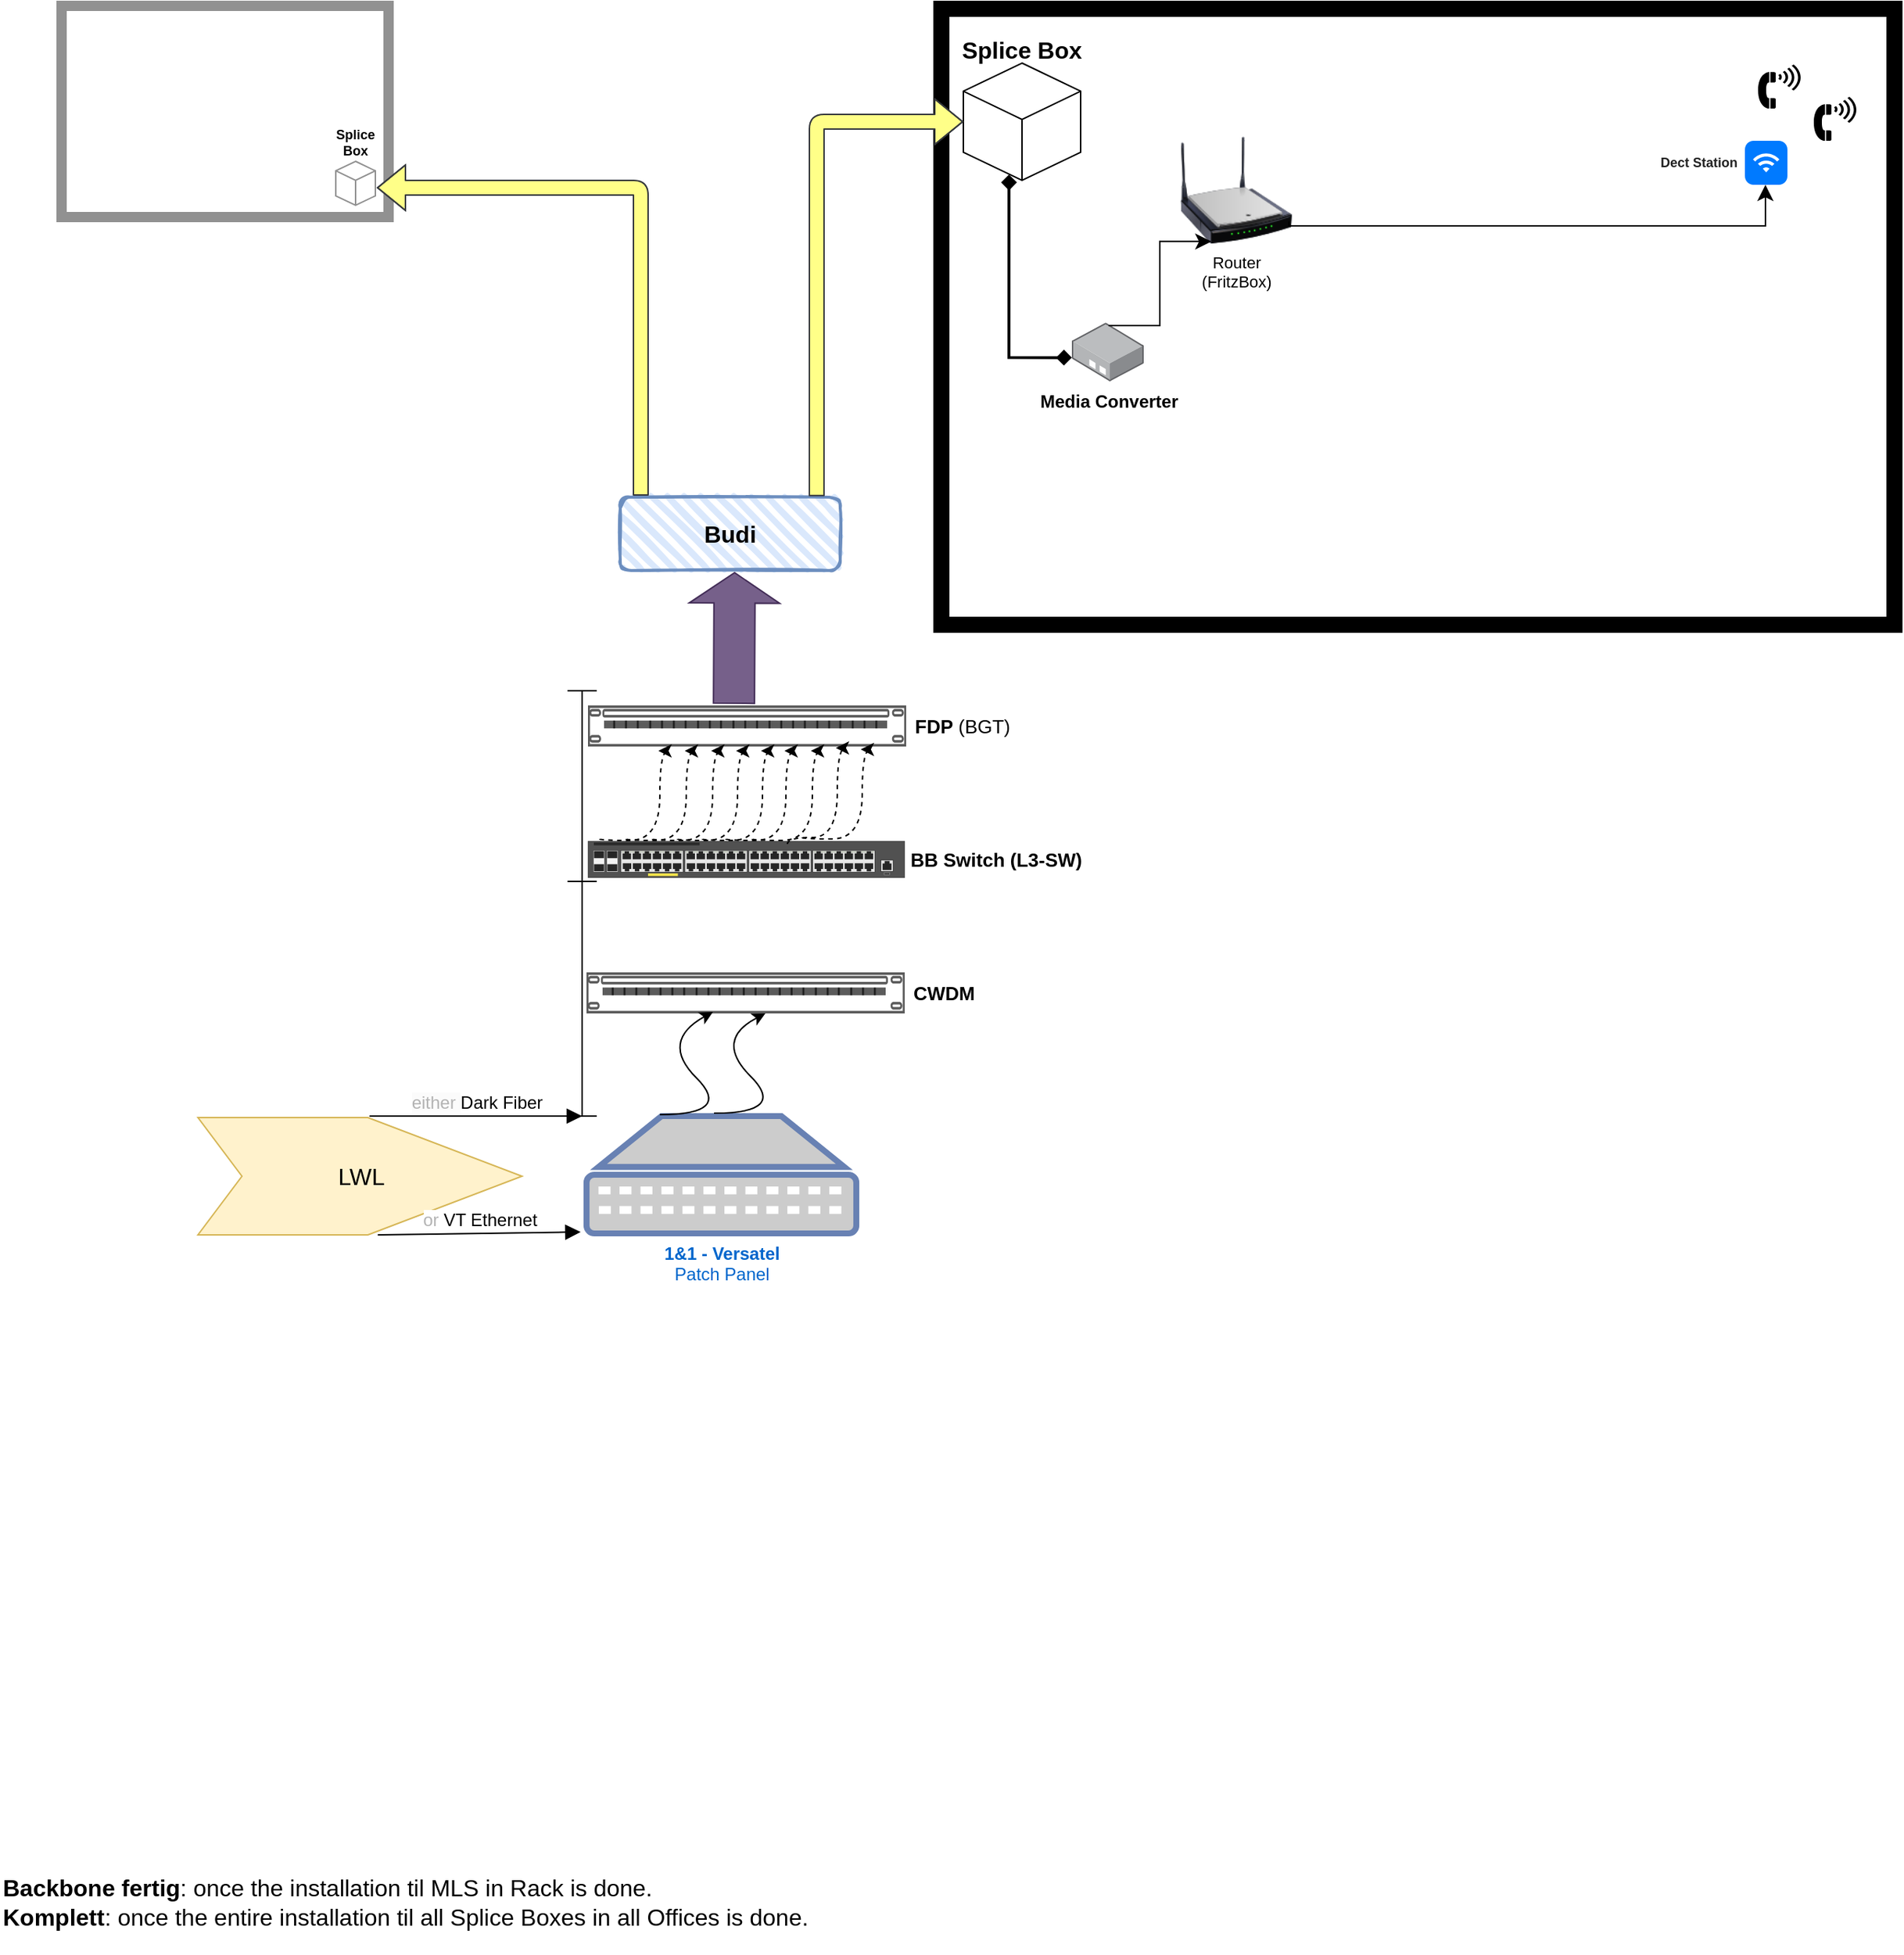 <mxfile version="22.1.3" type="github">
  <diagram id="a45cf8ec-cd66-6f27-3ac3-be6e809c9e4a" name="Page-1">
    <mxGraphModel dx="1982" dy="1895" grid="1" gridSize="10" guides="1" tooltips="1" connect="1" arrows="1" fold="1" page="1" pageScale="1" pageWidth="827" pageHeight="1169" background="none" math="0" shadow="0">
      <root>
        <mxCell id="0" />
        <mxCell id="1" parent="0" />
        <mxCell id="yyix4hzH2c3j0yXBwJ8c-174" value="&lt;b&gt;Media Converter&lt;/b&gt;" style="image;points=[];aspect=fixed;html=1;align=center;shadow=0;dashed=0;image=img/lib/allied_telesis/media_converters/Media_Converter_Standalone.svg;imageBackground=none;fillStyle=auto;imageBorder=none;verticalAlign=top;" parent="1" vertex="1">
          <mxGeometry x="374" y="19" width="49.03" height="40" as="geometry" />
        </mxCell>
        <mxCell id="Vqkp-jwRN8CIVi1Nj_NX-19" value="LWL" style="html=1;shadow=0;dashed=0;align=center;verticalAlign=middle;shape=mxgraph.arrows2.arrow;dy=0;dx=105.08;notch=30;fontSize=16;fillColor=#fff2cc;strokeColor=#d6b656;" parent="1" vertex="1">
          <mxGeometry x="-222" y="561" width="221" height="80" as="geometry" />
        </mxCell>
        <mxCell id="Vqkp-jwRN8CIVi1Nj_NX-25" value="&lt;b&gt;Budi&lt;/b&gt;" style="rounded=1;strokeWidth=2;fillWeight=4;hachureGap=8;hachureAngle=45;fillColor=#dae8fc;sketch=1;fontSize=16;flipH=0;labelBorderColor=none;labelBackgroundColor=none;html=1;whiteSpace=wrap;strokeColor=#6c8ebf;" parent="1" vertex="1">
          <mxGeometry x="66" y="138" width="150" height="50" as="geometry" />
        </mxCell>
        <mxCell id="Vqkp-jwRN8CIVi1Nj_NX-26" value="&lt;div align=&quot;left&quot;&gt;&lt;b&gt;Backbone fertig&lt;/b&gt;: once the installation til MLS in Rack is done.&lt;/div&gt;&lt;div align=&quot;left&quot;&gt;&lt;b&gt;Komplett&lt;/b&gt;: once the entire installation til all Splice Boxes in all Offices is done.&lt;/div&gt;" style="text;strokeColor=none;fillColor=none;html=1;align=left;verticalAlign=middle;whiteSpace=wrap;rounded=0;fontSize=16;" parent="1" vertex="1">
          <mxGeometry x="-357" y="1060" width="627" height="71" as="geometry" />
        </mxCell>
        <mxCell id="Vqkp-jwRN8CIVi1Nj_NX-34" value="" style="shape=crossbar;whiteSpace=wrap;html=1;rounded=1;direction=south;fontSize=16;" parent="1" vertex="1">
          <mxGeometry x="30" y="400" width="20" height="160" as="geometry" />
        </mxCell>
        <mxCell id="Vqkp-jwRN8CIVi1Nj_NX-40" value="&lt;font color=&quot;#b3b3b3&quot;&gt;or &lt;/font&gt;VT Ethernet" style="html=1;verticalAlign=bottom;endArrow=block;curved=0;rounded=0;fontSize=12;startSize=8;endSize=8;exitX=0.555;exitY=1;exitDx=0;exitDy=0;exitPerimeter=0;" parent="1" edge="1" source="Vqkp-jwRN8CIVi1Nj_NX-19">
          <mxGeometry x="0.005" width="80" relative="1" as="geometry">
            <mxPoint x="-91.179" y="639" as="sourcePoint" />
            <mxPoint x="39" y="639" as="targetPoint" />
            <mxPoint as="offset" />
          </mxGeometry>
        </mxCell>
        <mxCell id="Vqkp-jwRN8CIVi1Nj_NX-42" value="" style="shape=crossbar;whiteSpace=wrap;html=1;rounded=1;direction=south;fontSize=16;" parent="1" vertex="1">
          <mxGeometry x="30" y="270" width="20" height="130" as="geometry" />
        </mxCell>
        <mxCell id="Vqkp-jwRN8CIVi1Nj_NX-43" value="&lt;b&gt;FDP&lt;/b&gt; (BGT)" style="strokeColor=#666666;html=1;labelPosition=right;align=left;spacingLeft=15;shadow=0;dashed=0;outlineConnect=0;shape=mxgraph.rack.general.cat5e_rack_mount_patch_panel_24_ports;fontSize=13;verticalAlign=middle;spacing=-9;" parent="1" vertex="1">
          <mxGeometry x="44" y="280" width="217" height="28" as="geometry" />
        </mxCell>
        <mxCell id="Vqkp-jwRN8CIVi1Nj_NX-45" value="&lt;b&gt;BB Switch (L3-SW)&lt;/b&gt;" style="html=1;verticalLabelPosition=middle;verticalAlign=middle;outlineConnect=0;shadow=0;dashed=0;shape=mxgraph.rack.hpe_aruba.switches.jl256a_aruba_2930f_48g_poeplus_4sfpplus_switch;fontSize=13;labelPosition=right;align=left;spacing=4;" parent="1" vertex="1">
          <mxGeometry x="44" y="372.5" width="216" height="25" as="geometry" />
        </mxCell>
        <mxCell id="Vqkp-jwRN8CIVi1Nj_NX-49" value="" style="html=1;labelBackgroundColor=#ffffff;startArrow=none;startFill=0;endArrow=classic;endFill=1;jettySize=auto;orthogonalLoop=1;strokeWidth=1;dashed=1;fontSize=14;rounded=0;edgeStyle=orthogonalEdgeStyle;curved=1;endSize=6;startSize=13;sourcePerimeterSpacing=-1;shadow=0;" parent="1" edge="1">
          <mxGeometry width="60" height="60" relative="1" as="geometry">
            <mxPoint x="52" y="371" as="sourcePoint" />
            <mxPoint x="92" y="311" as="targetPoint" />
            <Array as="points">
              <mxPoint x="93" y="372" />
              <mxPoint x="93" y="311" />
            </Array>
          </mxGeometry>
        </mxCell>
        <mxCell id="Vqkp-jwRN8CIVi1Nj_NX-50" value="" style="html=1;labelBackgroundColor=#ffffff;startArrow=none;startFill=0;endArrow=classic;endFill=1;jettySize=auto;orthogonalLoop=1;strokeWidth=1;dashed=1;fontSize=14;rounded=0;edgeStyle=orthogonalEdgeStyle;curved=1;endSize=6;startSize=13;sourcePerimeterSpacing=-1;shadow=0;" parent="1" edge="1">
          <mxGeometry width="60" height="60" relative="1" as="geometry">
            <mxPoint x="70" y="371" as="sourcePoint" />
            <mxPoint x="110" y="311" as="targetPoint" />
            <Array as="points">
              <mxPoint x="111" y="372" />
              <mxPoint x="111" y="311" />
            </Array>
          </mxGeometry>
        </mxCell>
        <mxCell id="Vqkp-jwRN8CIVi1Nj_NX-52" value="" style="html=1;labelBackgroundColor=#ffffff;startArrow=none;startFill=0;endArrow=classic;endFill=1;jettySize=auto;orthogonalLoop=1;strokeWidth=1;dashed=1;fontSize=14;rounded=0;edgeStyle=orthogonalEdgeStyle;curved=1;endSize=6;startSize=13;sourcePerimeterSpacing=-1;shadow=0;" parent="1" edge="1">
          <mxGeometry width="60" height="60" relative="1" as="geometry">
            <mxPoint x="88" y="371" as="sourcePoint" />
            <mxPoint x="128" y="311" as="targetPoint" />
            <Array as="points">
              <mxPoint x="129" y="372" />
              <mxPoint x="129" y="311" />
            </Array>
          </mxGeometry>
        </mxCell>
        <mxCell id="Vqkp-jwRN8CIVi1Nj_NX-53" value="" style="html=1;labelBackgroundColor=#ffffff;startArrow=none;startFill=0;endArrow=classic;endFill=1;jettySize=auto;orthogonalLoop=1;strokeWidth=1;dashed=1;fontSize=14;rounded=0;edgeStyle=orthogonalEdgeStyle;curved=1;endSize=6;startSize=13;sourcePerimeterSpacing=-1;shadow=0;" parent="1" edge="1">
          <mxGeometry width="60" height="60" relative="1" as="geometry">
            <mxPoint x="105" y="371" as="sourcePoint" />
            <mxPoint x="145" y="311" as="targetPoint" />
            <Array as="points">
              <mxPoint x="146" y="372" />
              <mxPoint x="146" y="311" />
            </Array>
          </mxGeometry>
        </mxCell>
        <mxCell id="Vqkp-jwRN8CIVi1Nj_NX-54" value="" style="html=1;labelBackgroundColor=#ffffff;startArrow=none;startFill=0;endArrow=classic;endFill=1;jettySize=auto;orthogonalLoop=1;strokeWidth=1;dashed=1;fontSize=14;rounded=0;edgeStyle=orthogonalEdgeStyle;curved=1;endSize=6;startSize=13;sourcePerimeterSpacing=-1;shadow=0;" parent="1" edge="1">
          <mxGeometry width="60" height="60" relative="1" as="geometry">
            <mxPoint x="122" y="371" as="sourcePoint" />
            <mxPoint x="162" y="311" as="targetPoint" />
            <Array as="points">
              <mxPoint x="163" y="372" />
              <mxPoint x="163" y="311" />
            </Array>
          </mxGeometry>
        </mxCell>
        <mxCell id="Vqkp-jwRN8CIVi1Nj_NX-55" value="" style="html=1;labelBackgroundColor=#ffffff;startArrow=none;startFill=0;endArrow=classic;endFill=1;jettySize=auto;orthogonalLoop=1;strokeWidth=1;dashed=1;fontSize=14;rounded=0;edgeStyle=orthogonalEdgeStyle;curved=1;endSize=6;startSize=13;sourcePerimeterSpacing=-1;shadow=0;" parent="1" edge="1">
          <mxGeometry width="60" height="60" relative="1" as="geometry">
            <mxPoint x="138" y="371" as="sourcePoint" />
            <mxPoint x="178" y="311" as="targetPoint" />
            <Array as="points">
              <mxPoint x="179" y="372" />
              <mxPoint x="179" y="311" />
            </Array>
          </mxGeometry>
        </mxCell>
        <mxCell id="Vqkp-jwRN8CIVi1Nj_NX-56" value="" style="html=1;labelBackgroundColor=#ffffff;startArrow=none;startFill=0;endArrow=classic;endFill=1;jettySize=auto;orthogonalLoop=1;strokeWidth=1;dashed=1;fontSize=14;rounded=0;edgeStyle=orthogonalEdgeStyle;curved=1;endSize=6;startSize=13;sourcePerimeterSpacing=-1;shadow=0;" parent="1" edge="1">
          <mxGeometry width="60" height="60" relative="1" as="geometry">
            <mxPoint x="156" y="371" as="sourcePoint" />
            <mxPoint x="196" y="311" as="targetPoint" />
            <Array as="points">
              <mxPoint x="197" y="372" />
              <mxPoint x="197" y="311" />
            </Array>
          </mxGeometry>
        </mxCell>
        <mxCell id="Vqkp-jwRN8CIVi1Nj_NX-57" value="" style="html=1;labelBackgroundColor=#ffffff;startArrow=none;startFill=0;endArrow=classic;endFill=1;jettySize=auto;orthogonalLoop=1;strokeWidth=1;dashed=1;fontSize=14;rounded=0;edgeStyle=orthogonalEdgeStyle;curved=1;endSize=6;startSize=13;sourcePerimeterSpacing=-1;shadow=0;" parent="1" edge="1">
          <mxGeometry width="60" height="60" relative="1" as="geometry">
            <mxPoint x="180" y="374.5" as="sourcePoint" />
            <mxPoint x="213" y="309" as="targetPoint" />
            <Array as="points">
              <mxPoint x="180" y="370" />
              <mxPoint x="214" y="370" />
              <mxPoint x="214" y="309" />
            </Array>
          </mxGeometry>
        </mxCell>
        <mxCell id="Vqkp-jwRN8CIVi1Nj_NX-58" value="" style="html=1;labelBackgroundColor=#ffffff;startArrow=none;startFill=0;endArrow=classic;endFill=1;jettySize=auto;orthogonalLoop=1;strokeWidth=1;dashed=1;fontSize=14;rounded=0;edgeStyle=orthogonalEdgeStyle;curved=1;endSize=6;startSize=13;sourcePerimeterSpacing=-1;shadow=0;" parent="1" edge="1">
          <mxGeometry width="60" height="60" relative="1" as="geometry">
            <mxPoint x="190" y="370" as="sourcePoint" />
            <mxPoint x="230" y="310" as="targetPoint" />
            <Array as="points">
              <mxPoint x="231" y="371" />
              <mxPoint x="231" y="310" />
            </Array>
          </mxGeometry>
        </mxCell>
        <mxCell id="Vqkp-jwRN8CIVi1Nj_NX-61" value="" style="verticalLabelPosition=bottom;html=1;verticalAlign=top;align=center;shape=mxgraph.floorplan.room;fillColor=strokeColor;fontSize=16;strokeWidth=1;" parent="1" vertex="1">
          <mxGeometry x="280" y="-200" width="660" height="430" as="geometry" />
        </mxCell>
        <mxCell id="Vqkp-jwRN8CIVi1Nj_NX-62" value="&lt;p style=&quot;line-height: 0%;&quot;&gt;&lt;b&gt;Splice Box&lt;/b&gt;&lt;/p&gt;" style="html=1;whiteSpace=wrap;shape=isoCube2;backgroundOutline=1;isoAngle=15;fontSize=16;labelPosition=center;verticalLabelPosition=top;align=center;verticalAlign=bottom;spacing=-8;" parent="1" vertex="1">
          <mxGeometry x="300" y="-158" width="80" height="80" as="geometry" />
        </mxCell>
        <mxCell id="Vqkp-jwRN8CIVi1Nj_NX-63" value="" style="edgeStyle=segmentEdgeStyle;endArrow=classic;html=1;curved=0;rounded=1;fontSize=12;fillColor=#ffff88;strokeColor=#36393d;shadow=0;shape=flexArrow;exitX=0.893;exitY=-0.052;exitDx=0;exitDy=0;exitPerimeter=0;" parent="1" edge="1">
          <mxGeometry width="50" height="50" relative="1" as="geometry">
            <mxPoint x="199.95" y="137.4" as="sourcePoint" />
            <mxPoint x="300" y="-118" as="targetPoint" />
            <Array as="points">
              <mxPoint x="200" y="-118" />
            </Array>
          </mxGeometry>
        </mxCell>
        <mxCell id="Vqkp-jwRN8CIVi1Nj_NX-64" style="edgeStyle=none;curved=1;rounded=0;orthogonalLoop=1;jettySize=auto;html=1;entryX=0;entryY=0.5;entryDx=0;entryDy=0;entryPerimeter=0;fontSize=12;startSize=8;endSize=8;" parent="1" source="Vqkp-jwRN8CIVi1Nj_NX-62" target="Vqkp-jwRN8CIVi1Nj_NX-62" edge="1">
          <mxGeometry relative="1" as="geometry" />
        </mxCell>
        <mxCell id="LCgsLt5O1VNtgG9MyMIA-1" value="" style="verticalLabelPosition=bottom;html=1;verticalAlign=top;align=center;shape=mxgraph.floorplan.room;fillColor=strokeColor;fontSize=16;strokeWidth=1;shadow=0;wallThickness=6;strokeColor=#919191;" parent="1" vertex="1">
          <mxGeometry x="-318" y="-200" width="229" height="150" as="geometry" />
        </mxCell>
        <mxCell id="LCgsLt5O1VNtgG9MyMIA-2" value="&lt;b style=&quot;font-size: 9px;&quot;&gt;&lt;font style=&quot;font-size: 9px;&quot;&gt;Splice Box&lt;/font&gt;&lt;/b&gt;" style="html=1;whiteSpace=wrap;shape=isoCube2;backgroundOutline=1;isoAngle=15;fontSize=9;labelPosition=center;verticalLabelPosition=top;align=center;verticalAlign=bottom;spacing=1;strokeColor=#919191;" parent="1" vertex="1">
          <mxGeometry x="-128" y="-91" width="27" height="30" as="geometry" />
        </mxCell>
        <mxCell id="LCgsLt5O1VNtgG9MyMIA-3" value="" style="edgeStyle=segmentEdgeStyle;endArrow=classic;html=1;curved=0;rounded=1;fontSize=12;fillColor=#ffff88;strokeColor=#36393d;shadow=0;shape=flexArrow;" parent="1" edge="1">
          <mxGeometry width="50" height="50" relative="1" as="geometry">
            <mxPoint x="80" y="137" as="sourcePoint" />
            <mxPoint x="-100" y="-73" as="targetPoint" />
            <Array as="points">
              <mxPoint x="80" y="-73" />
              <mxPoint x="-80" y="-73" />
            </Array>
          </mxGeometry>
        </mxCell>
        <mxCell id="LCgsLt5O1VNtgG9MyMIA-7" value="" style="endArrow=diamond;html=1;fontSize=12;entryX=0.389;entryY=0.95;entryDx=0;entryDy=0;entryPerimeter=0;exitX=0;exitY=0.596;exitDx=0;exitDy=0;exitPerimeter=0;horizontal=1;verticalAlign=top;edgeStyle=orthogonalEdgeStyle;endFill=1;startArrow=diamond;startFill=1;strokeWidth=2;rounded=0;jumpStyle=sharp;shadow=0;" parent="1" source="yyix4hzH2c3j0yXBwJ8c-174" target="Vqkp-jwRN8CIVi1Nj_NX-62" edge="1">
          <mxGeometry width="50" height="50" relative="1" as="geometry">
            <mxPoint x="410" as="sourcePoint" />
            <mxPoint x="460" y="-50" as="targetPoint" />
          </mxGeometry>
        </mxCell>
        <mxCell id="LCgsLt5O1VNtgG9MyMIA-12" value="&lt;div style=&quot;font-size: 11px;&quot;&gt;&lt;font style=&quot;font-size: 11px;&quot;&gt;Router&lt;/font&gt;&lt;/div&gt;&lt;div style=&quot;font-size: 11px;&quot;&gt;&lt;font style=&quot;font-size: 11px;&quot;&gt;(FritzBox)&lt;font style=&quot;font-size: 11px;&quot;&gt;&lt;br&gt;&lt;/font&gt;&lt;/font&gt;&lt;/div&gt;" style="image;html=1;image=img/lib/clip_art/networking/Wireless_Router_N_128x128.png;fontSize=16;" parent="1" vertex="1">
          <mxGeometry x="441" y="-108" width="90" height="73" as="geometry" />
        </mxCell>
        <mxCell id="LCgsLt5O1VNtgG9MyMIA-17" value="" style="shape=mxgraph.signs.tech.telephone_4;html=1;pointerEvents=1;fillColor=#000000;strokeColor=none;verticalLabelPosition=bottom;verticalAlign=top;align=center;fontSize=16;" parent="1" vertex="1">
          <mxGeometry x="880" y="-135" width="29" height="30" as="geometry" />
        </mxCell>
        <mxCell id="LCgsLt5O1VNtgG9MyMIA-18" value="" style="shape=mxgraph.signs.tech.telephone_4;html=1;pointerEvents=1;fillColor=#000000;strokeColor=none;verticalLabelPosition=bottom;verticalAlign=top;align=center;fontSize=16;" parent="1" vertex="1">
          <mxGeometry x="842" y="-157" width="29" height="30" as="geometry" />
        </mxCell>
        <mxCell id="LCgsLt5O1VNtgG9MyMIA-21" value="" style="edgeStyle=segmentEdgeStyle;endArrow=classic;html=1;curved=0;rounded=0;endSize=8;startSize=8;fontSize=12;exitX=0.364;exitY=0.889;exitDx=0;exitDy=0;exitPerimeter=0;" parent="1" target="FjY37j8ofjSzkNX445oO-3" edge="1">
          <mxGeometry width="50" height="50" relative="1" as="geometry">
            <mxPoint x="522.04" y="-49.99" as="sourcePoint" />
            <mxPoint x="825" y="-10.0" as="targetPoint" />
            <Array as="points">
              <mxPoint x="522" y="-47" />
              <mxPoint x="847" y="-47" />
            </Array>
          </mxGeometry>
        </mxCell>
        <mxCell id="FjY37j8ofjSzkNX445oO-3" value="&lt;font style=&quot;font-size: 9px;&quot;&gt;&lt;b&gt;Dect Station&lt;/b&gt;&lt;br&gt;&lt;/font&gt;" style="html=1;strokeWidth=1;shadow=0;dashed=0;shape=mxgraph.ios7.misc.wifi;fillColor=#007AFF;strokeColor=none;buttonText=;strokeColor2=#222222;fontColor=#222222;fontSize=8;verticalLabelPosition=middle;verticalAlign=middle;align=right;sketch=0;labelPosition=left;spacing=6;" parent="1" vertex="1">
          <mxGeometry x="833" y="-105" width="29" height="30" as="geometry" />
        </mxCell>
        <mxCell id="PpVDW4FR3_fqW-C9BnKx-5" value="" style="edgeStyle=elbowEdgeStyle;elbow=horizontal;endArrow=classic;html=1;curved=0;rounded=0;endSize=8;startSize=8;fontSize=12;entryX=0.313;entryY=0.982;entryDx=0;entryDy=0;entryPerimeter=0;" parent="1" target="LCgsLt5O1VNtgG9MyMIA-12" edge="1">
          <mxGeometry width="50" height="50" relative="1" as="geometry">
            <mxPoint x="399" y="21" as="sourcePoint" />
            <mxPoint x="449" y="-29" as="targetPoint" />
          </mxGeometry>
        </mxCell>
        <mxCell id="KrzlyZkduxL-Zb4Vd2PU-6" value="" style="shape=flexArrow;endArrow=classic;html=1;rounded=0;fillColor=#76608a;strokeColor=#432D57;endWidth=32.571;endSize=6.56;width=28;" edge="1" parent="1">
          <mxGeometry width="50" height="50" relative="1" as="geometry">
            <mxPoint x="143.567" y="279" as="sourcePoint" />
            <mxPoint x="144" y="189" as="targetPoint" />
          </mxGeometry>
        </mxCell>
        <mxCell id="KrzlyZkduxL-Zb4Vd2PU-7" value="&lt;b&gt;1&amp;amp;1 - Versatel&lt;br&gt;&lt;/b&gt;Patch Panel" style="fontColor=#0066CC;verticalAlign=top;verticalLabelPosition=bottom;labelPosition=center;align=center;html=1;outlineConnect=0;fillColor=#CCCCCC;strokeColor=#6881B3;gradientColor=none;gradientDirection=north;strokeWidth=2;shape=mxgraph.networks.patch_panel;" vertex="1" parent="1">
          <mxGeometry x="43" y="560" width="184" height="80" as="geometry" />
        </mxCell>
        <mxCell id="KrzlyZkduxL-Zb4Vd2PU-8" value="&lt;font style=&quot;border-color: var(--border-color); background-color: rgb(251, 251, 251);&quot; color=&quot;#b3b3b3&quot;&gt;either&amp;nbsp;&lt;/font&gt;Dark Fiber" style="html=1;verticalAlign=bottom;endArrow=block;curved=0;rounded=0;fontSize=12;startSize=8;endSize=8;exitX=0;exitY=0;exitDx=136.75;exitDy=50;exitPerimeter=0;entryX=0.5;entryY=0.5;entryDx=0;entryDy=0;entryPerimeter=0;" edge="1" parent="1">
          <mxGeometry width="80" relative="1" as="geometry">
            <mxPoint x="-105" y="560" as="sourcePoint" />
            <mxPoint x="40.0" y="560" as="targetPoint" />
          </mxGeometry>
        </mxCell>
        <mxCell id="KrzlyZkduxL-Zb4Vd2PU-10" value="&lt;b&gt;CWDM&lt;/b&gt;" style="strokeColor=#666666;html=1;labelPosition=right;align=left;spacingLeft=15;shadow=0;dashed=0;outlineConnect=0;shape=mxgraph.rack.general.cat5e_rack_mount_patch_panel_24_ports;fontSize=13;verticalAlign=middle;spacing=-9;" vertex="1" parent="1">
          <mxGeometry x="43" y="462" width="217" height="28" as="geometry" />
        </mxCell>
        <mxCell id="KrzlyZkduxL-Zb4Vd2PU-13" value="" style="curved=1;endArrow=classic;html=1;rounded=0;" edge="1" parent="1">
          <mxGeometry width="50" height="50" relative="1" as="geometry">
            <mxPoint x="93" y="559" as="sourcePoint" />
            <mxPoint x="129.176" y="489" as="targetPoint" />
            <Array as="points">
              <mxPoint x="143" y="559" />
              <mxPoint x="93" y="509" />
            </Array>
          </mxGeometry>
        </mxCell>
        <mxCell id="KrzlyZkduxL-Zb4Vd2PU-14" value="" style="curved=1;endArrow=classic;html=1;rounded=0;" edge="1" parent="1">
          <mxGeometry width="50" height="50" relative="1" as="geometry">
            <mxPoint x="130" y="558" as="sourcePoint" />
            <mxPoint x="165" y="490" as="targetPoint" />
            <Array as="points">
              <mxPoint x="180" y="558" />
              <mxPoint x="130" y="508" />
            </Array>
          </mxGeometry>
        </mxCell>
      </root>
    </mxGraphModel>
  </diagram>
</mxfile>
